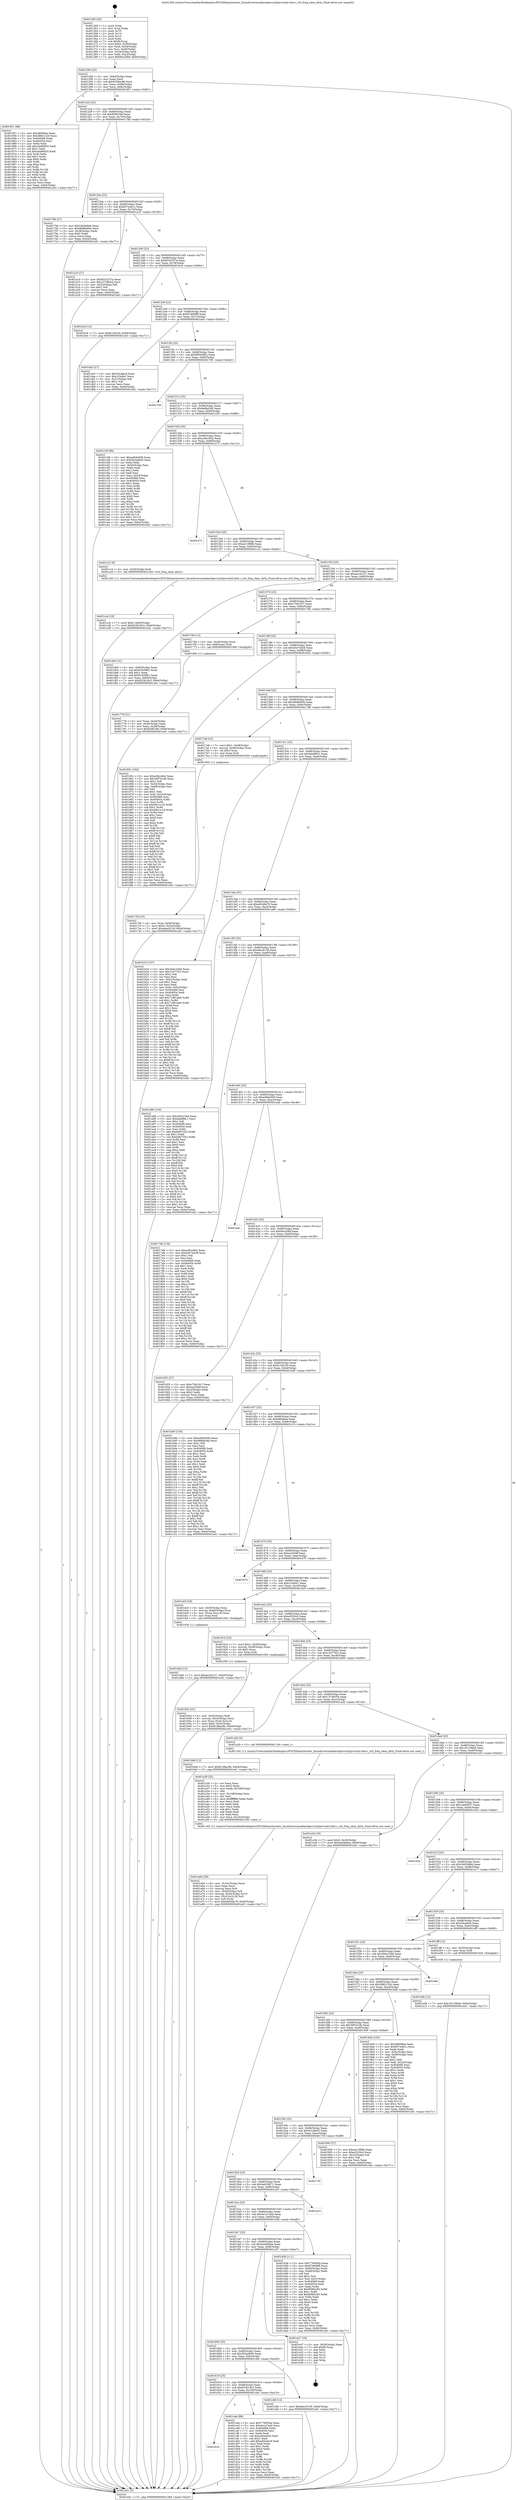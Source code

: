 digraph "0x401260" {
  label = "0x401260 (/mnt/c/Users/mathe/Desktop/tcc/POCII/binaries/extr_linuxdriversmediausbpvrusb2pvrusb2-hdw.c_ctrl_freq_clear_dirty_Final-ollvm.out::main(0))"
  labelloc = "t"
  node[shape=record]

  Entry [label="",width=0.3,height=0.3,shape=circle,fillcolor=black,style=filled]
  "0x40128d" [label="{
     0x40128d [23]\l
     | [instrs]\l
     &nbsp;&nbsp;0x40128d \<+3\>: mov -0x64(%rbp),%eax\l
     &nbsp;&nbsp;0x401290 \<+2\>: mov %eax,%ecx\l
     &nbsp;&nbsp;0x401292 \<+6\>: sub $0x8108ac9b,%ecx\l
     &nbsp;&nbsp;0x401298 \<+3\>: mov %eax,-0x68(%rbp)\l
     &nbsp;&nbsp;0x40129b \<+3\>: mov %ecx,-0x6c(%rbp)\l
     &nbsp;&nbsp;0x40129e \<+6\>: je 0000000000401951 \<main+0x6f1\>\l
  }"]
  "0x401951" [label="{
     0x401951 [88]\l
     | [instrs]\l
     &nbsp;&nbsp;0x401951 \<+5\>: mov $0x48948aa,%eax\l
     &nbsp;&nbsp;0x401956 \<+5\>: mov $0x388213c0,%ecx\l
     &nbsp;&nbsp;0x40195b \<+7\>: mov 0x404068,%edx\l
     &nbsp;&nbsp;0x401962 \<+7\>: mov 0x404054,%esi\l
     &nbsp;&nbsp;0x401969 \<+2\>: mov %edx,%edi\l
     &nbsp;&nbsp;0x40196b \<+6\>: add $0xcbe8b820,%edi\l
     &nbsp;&nbsp;0x401971 \<+3\>: sub $0x1,%edi\l
     &nbsp;&nbsp;0x401974 \<+6\>: sub $0xcbe8b820,%edi\l
     &nbsp;&nbsp;0x40197a \<+3\>: imul %edi,%edx\l
     &nbsp;&nbsp;0x40197d \<+3\>: and $0x1,%edx\l
     &nbsp;&nbsp;0x401980 \<+3\>: cmp $0x0,%edx\l
     &nbsp;&nbsp;0x401983 \<+4\>: sete %r8b\l
     &nbsp;&nbsp;0x401987 \<+3\>: cmp $0xa,%esi\l
     &nbsp;&nbsp;0x40198a \<+4\>: setl %r9b\l
     &nbsp;&nbsp;0x40198e \<+3\>: mov %r8b,%r10b\l
     &nbsp;&nbsp;0x401991 \<+3\>: and %r9b,%r10b\l
     &nbsp;&nbsp;0x401994 \<+3\>: xor %r9b,%r8b\l
     &nbsp;&nbsp;0x401997 \<+3\>: or %r8b,%r10b\l
     &nbsp;&nbsp;0x40199a \<+4\>: test $0x1,%r10b\l
     &nbsp;&nbsp;0x40199e \<+3\>: cmovne %ecx,%eax\l
     &nbsp;&nbsp;0x4019a1 \<+3\>: mov %eax,-0x64(%rbp)\l
     &nbsp;&nbsp;0x4019a4 \<+5\>: jmp 0000000000401ed1 \<main+0xc71\>\l
  }"]
  "0x4012a4" [label="{
     0x4012a4 [22]\l
     | [instrs]\l
     &nbsp;&nbsp;0x4012a4 \<+5\>: jmp 00000000004012a9 \<main+0x49\>\l
     &nbsp;&nbsp;0x4012a9 \<+3\>: mov -0x68(%rbp),%eax\l
     &nbsp;&nbsp;0x4012ac \<+5\>: sub $0x82f819ef,%eax\l
     &nbsp;&nbsp;0x4012b1 \<+3\>: mov %eax,-0x70(%rbp)\l
     &nbsp;&nbsp;0x4012b4 \<+6\>: je 000000000040178d \<main+0x52d\>\l
  }"]
  Exit [label="",width=0.3,height=0.3,shape=circle,fillcolor=black,style=filled,peripheries=2]
  "0x40178d" [label="{
     0x40178d [27]\l
     | [instrs]\l
     &nbsp;&nbsp;0x40178d \<+5\>: mov $0x2482b8eb,%eax\l
     &nbsp;&nbsp;0x401792 \<+5\>: mov $0xd9d8de0b,%ecx\l
     &nbsp;&nbsp;0x401797 \<+3\>: mov -0x28(%rbp),%edx\l
     &nbsp;&nbsp;0x40179a \<+3\>: cmp $0x0,%edx\l
     &nbsp;&nbsp;0x40179d \<+3\>: cmove %ecx,%eax\l
     &nbsp;&nbsp;0x4017a0 \<+3\>: mov %eax,-0x64(%rbp)\l
     &nbsp;&nbsp;0x4017a3 \<+5\>: jmp 0000000000401ed1 \<main+0xc71\>\l
  }"]
  "0x4012ba" [label="{
     0x4012ba [22]\l
     | [instrs]\l
     &nbsp;&nbsp;0x4012ba \<+5\>: jmp 00000000004012bf \<main+0x5f\>\l
     &nbsp;&nbsp;0x4012bf \<+3\>: mov -0x68(%rbp),%eax\l
     &nbsp;&nbsp;0x4012c2 \<+5\>: sub $0x837e4b1c,%eax\l
     &nbsp;&nbsp;0x4012c7 \<+3\>: mov %eax,-0x74(%rbp)\l
     &nbsp;&nbsp;0x4012ca \<+6\>: je 0000000000401a10 \<main+0x7b0\>\l
  }"]
  "0x401e0b" [label="{
     0x401e0b [12]\l
     | [instrs]\l
     &nbsp;&nbsp;0x401e0b \<+7\>: movl $0x181196a9,-0x64(%rbp)\l
     &nbsp;&nbsp;0x401e12 \<+5\>: jmp 0000000000401ed1 \<main+0xc71\>\l
  }"]
  "0x401a10" [label="{
     0x401a10 [27]\l
     | [instrs]\l
     &nbsp;&nbsp;0x401a10 \<+5\>: mov $0x8533237a,%eax\l
     &nbsp;&nbsp;0x401a15 \<+5\>: mov $0x13748c04,%ecx\l
     &nbsp;&nbsp;0x401a1a \<+3\>: mov -0x22(%rbp),%dl\l
     &nbsp;&nbsp;0x401a1d \<+3\>: test $0x1,%dl\l
     &nbsp;&nbsp;0x401a20 \<+3\>: cmovne %ecx,%eax\l
     &nbsp;&nbsp;0x401a23 \<+3\>: mov %eax,-0x64(%rbp)\l
     &nbsp;&nbsp;0x401a26 \<+5\>: jmp 0000000000401ed1 \<main+0xc71\>\l
  }"]
  "0x4012d0" [label="{
     0x4012d0 [22]\l
     | [instrs]\l
     &nbsp;&nbsp;0x4012d0 \<+5\>: jmp 00000000004012d5 \<main+0x75\>\l
     &nbsp;&nbsp;0x4012d5 \<+3\>: mov -0x68(%rbp),%eax\l
     &nbsp;&nbsp;0x4012d8 \<+5\>: sub $0x8533237a,%eax\l
     &nbsp;&nbsp;0x4012dd \<+3\>: mov %eax,-0x78(%rbp)\l
     &nbsp;&nbsp;0x4012e0 \<+6\>: je 0000000000401bc4 \<main+0x964\>\l
  }"]
  "0x401dd4" [label="{
     0x401dd4 [12]\l
     | [instrs]\l
     &nbsp;&nbsp;0x401dd4 \<+7\>: movl $0xaec3e127,-0x64(%rbp)\l
     &nbsp;&nbsp;0x401ddb \<+5\>: jmp 0000000000401ed1 \<main+0xc71\>\l
  }"]
  "0x401bc4" [label="{
     0x401bc4 [12]\l
     | [instrs]\l
     &nbsp;&nbsp;0x401bc4 \<+7\>: movl $0xfc1bf140,-0x64(%rbp)\l
     &nbsp;&nbsp;0x401bcb \<+5\>: jmp 0000000000401ed1 \<main+0xc71\>\l
  }"]
  "0x4012e6" [label="{
     0x4012e6 [22]\l
     | [instrs]\l
     &nbsp;&nbsp;0x4012e6 \<+5\>: jmp 00000000004012eb \<main+0x8b\>\l
     &nbsp;&nbsp;0x4012eb \<+3\>: mov -0x68(%rbp),%eax\l
     &nbsp;&nbsp;0x4012ee \<+5\>: sub $0x87df49f8,%eax\l
     &nbsp;&nbsp;0x4012f3 \<+3\>: mov %eax,-0x7c(%rbp)\l
     &nbsp;&nbsp;0x4012f6 \<+6\>: je 0000000000401da5 \<main+0xb45\>\l
  }"]
  "0x401632" [label="{
     0x401632\l
  }", style=dashed]
  "0x401da5" [label="{
     0x401da5 [27]\l
     | [instrs]\l
     &nbsp;&nbsp;0x401da5 \<+5\>: mov $0x29cafac8,%eax\l
     &nbsp;&nbsp;0x401daa \<+5\>: mov $0xc23a0e1,%ecx\l
     &nbsp;&nbsp;0x401daf \<+3\>: mov -0x21(%rbp),%dl\l
     &nbsp;&nbsp;0x401db2 \<+3\>: test $0x1,%dl\l
     &nbsp;&nbsp;0x401db5 \<+3\>: cmovne %ecx,%eax\l
     &nbsp;&nbsp;0x401db8 \<+3\>: mov %eax,-0x64(%rbp)\l
     &nbsp;&nbsp;0x401dbb \<+5\>: jmp 0000000000401ed1 \<main+0xc71\>\l
  }"]
  "0x4012fc" [label="{
     0x4012fc [22]\l
     | [instrs]\l
     &nbsp;&nbsp;0x4012fc \<+5\>: jmp 0000000000401301 \<main+0xa1\>\l
     &nbsp;&nbsp;0x401301 \<+3\>: mov -0x68(%rbp),%eax\l
     &nbsp;&nbsp;0x401304 \<+5\>: sub $0x9904585c,%eax\l
     &nbsp;&nbsp;0x401309 \<+3\>: mov %eax,-0x80(%rbp)\l
     &nbsp;&nbsp;0x40130c \<+6\>: je 0000000000401700 \<main+0x4a0\>\l
  }"]
  "0x401cde" [label="{
     0x401cde [88]\l
     | [instrs]\l
     &nbsp;&nbsp;0x401cde \<+5\>: mov $0x779095fa,%eax\l
     &nbsp;&nbsp;0x401ce3 \<+5\>: mov $0x4e1e74a4,%ecx\l
     &nbsp;&nbsp;0x401ce8 \<+7\>: mov 0x404068,%edx\l
     &nbsp;&nbsp;0x401cef \<+7\>: mov 0x404054,%esi\l
     &nbsp;&nbsp;0x401cf6 \<+2\>: mov %edx,%edi\l
     &nbsp;&nbsp;0x401cf8 \<+6\>: sub $0xa40a44c9,%edi\l
     &nbsp;&nbsp;0x401cfe \<+3\>: sub $0x1,%edi\l
     &nbsp;&nbsp;0x401d01 \<+6\>: add $0xa40a44c9,%edi\l
     &nbsp;&nbsp;0x401d07 \<+3\>: imul %edi,%edx\l
     &nbsp;&nbsp;0x401d0a \<+3\>: and $0x1,%edx\l
     &nbsp;&nbsp;0x401d0d \<+3\>: cmp $0x0,%edx\l
     &nbsp;&nbsp;0x401d10 \<+4\>: sete %r8b\l
     &nbsp;&nbsp;0x401d14 \<+3\>: cmp $0xa,%esi\l
     &nbsp;&nbsp;0x401d17 \<+4\>: setl %r9b\l
     &nbsp;&nbsp;0x401d1b \<+3\>: mov %r8b,%r10b\l
     &nbsp;&nbsp;0x401d1e \<+3\>: and %r9b,%r10b\l
     &nbsp;&nbsp;0x401d21 \<+3\>: xor %r9b,%r8b\l
     &nbsp;&nbsp;0x401d24 \<+3\>: or %r8b,%r10b\l
     &nbsp;&nbsp;0x401d27 \<+4\>: test $0x1,%r10b\l
     &nbsp;&nbsp;0x401d2b \<+3\>: cmovne %ecx,%eax\l
     &nbsp;&nbsp;0x401d2e \<+3\>: mov %eax,-0x64(%rbp)\l
     &nbsp;&nbsp;0x401d31 \<+5\>: jmp 0000000000401ed1 \<main+0xc71\>\l
  }"]
  "0x401700" [label="{
     0x401700\l
  }", style=dashed]
  "0x401312" [label="{
     0x401312 [25]\l
     | [instrs]\l
     &nbsp;&nbsp;0x401312 \<+5\>: jmp 0000000000401317 \<main+0xb7\>\l
     &nbsp;&nbsp;0x401317 \<+3\>: mov -0x68(%rbp),%eax\l
     &nbsp;&nbsp;0x40131a \<+5\>: sub $0x9efba54b,%eax\l
     &nbsp;&nbsp;0x40131f \<+6\>: mov %eax,-0x84(%rbp)\l
     &nbsp;&nbsp;0x401325 \<+6\>: je 0000000000401c56 \<main+0x9f6\>\l
  }"]
  "0x401ccb" [label="{
     0x401ccb [19]\l
     | [instrs]\l
     &nbsp;&nbsp;0x401ccb \<+7\>: movl $0x0,-0x60(%rbp)\l
     &nbsp;&nbsp;0x401cd2 \<+7\>: movl $0x623b18c3,-0x64(%rbp)\l
     &nbsp;&nbsp;0x401cd9 \<+5\>: jmp 0000000000401ed1 \<main+0xc71\>\l
  }"]
  "0x401c56" [label="{
     0x401c56 [96]\l
     | [instrs]\l
     &nbsp;&nbsp;0x401c56 \<+5\>: mov $0xedb9a506,%eax\l
     &nbsp;&nbsp;0x401c5b \<+5\>: mov $0x5b2adb00,%ecx\l
     &nbsp;&nbsp;0x401c60 \<+2\>: xor %edx,%edx\l
     &nbsp;&nbsp;0x401c62 \<+3\>: mov -0x54(%rbp),%esi\l
     &nbsp;&nbsp;0x401c65 \<+2\>: mov %edx,%edi\l
     &nbsp;&nbsp;0x401c67 \<+3\>: sub $0x1,%edi\l
     &nbsp;&nbsp;0x401c6a \<+2\>: sub %edi,%esi\l
     &nbsp;&nbsp;0x401c6c \<+3\>: mov %esi,-0x54(%rbp)\l
     &nbsp;&nbsp;0x401c6f \<+7\>: mov 0x404068,%esi\l
     &nbsp;&nbsp;0x401c76 \<+7\>: mov 0x404054,%edi\l
     &nbsp;&nbsp;0x401c7d \<+3\>: sub $0x1,%edx\l
     &nbsp;&nbsp;0x401c80 \<+3\>: mov %esi,%r8d\l
     &nbsp;&nbsp;0x401c83 \<+3\>: add %edx,%r8d\l
     &nbsp;&nbsp;0x401c86 \<+4\>: imul %r8d,%esi\l
     &nbsp;&nbsp;0x401c8a \<+3\>: and $0x1,%esi\l
     &nbsp;&nbsp;0x401c8d \<+3\>: cmp $0x0,%esi\l
     &nbsp;&nbsp;0x401c90 \<+4\>: sete %r9b\l
     &nbsp;&nbsp;0x401c94 \<+3\>: cmp $0xa,%edi\l
     &nbsp;&nbsp;0x401c97 \<+4\>: setl %r10b\l
     &nbsp;&nbsp;0x401c9b \<+3\>: mov %r9b,%r11b\l
     &nbsp;&nbsp;0x401c9e \<+3\>: and %r10b,%r11b\l
     &nbsp;&nbsp;0x401ca1 \<+3\>: xor %r10b,%r9b\l
     &nbsp;&nbsp;0x401ca4 \<+3\>: or %r9b,%r11b\l
     &nbsp;&nbsp;0x401ca7 \<+4\>: test $0x1,%r11b\l
     &nbsp;&nbsp;0x401cab \<+3\>: cmovne %ecx,%eax\l
     &nbsp;&nbsp;0x401cae \<+3\>: mov %eax,-0x64(%rbp)\l
     &nbsp;&nbsp;0x401cb1 \<+5\>: jmp 0000000000401ed1 \<main+0xc71\>\l
  }"]
  "0x40132b" [label="{
     0x40132b [25]\l
     | [instrs]\l
     &nbsp;&nbsp;0x40132b \<+5\>: jmp 0000000000401330 \<main+0xd0\>\l
     &nbsp;&nbsp;0x401330 \<+3\>: mov -0x68(%rbp),%eax\l
     &nbsp;&nbsp;0x401333 \<+5\>: sub $0xa38cc842,%eax\l
     &nbsp;&nbsp;0x401338 \<+6\>: mov %eax,-0x88(%rbp)\l
     &nbsp;&nbsp;0x40133e \<+6\>: je 0000000000401e72 \<main+0xc12\>\l
  }"]
  "0x401619" [label="{
     0x401619 [25]\l
     | [instrs]\l
     &nbsp;&nbsp;0x401619 \<+5\>: jmp 000000000040161e \<main+0x3be\>\l
     &nbsp;&nbsp;0x40161e \<+3\>: mov -0x68(%rbp),%eax\l
     &nbsp;&nbsp;0x401621 \<+5\>: sub $0x623b18c3,%eax\l
     &nbsp;&nbsp;0x401626 \<+6\>: mov %eax,-0x100(%rbp)\l
     &nbsp;&nbsp;0x40162c \<+6\>: je 0000000000401cde \<main+0xa7e\>\l
  }"]
  "0x401e72" [label="{
     0x401e72\l
  }", style=dashed]
  "0x401344" [label="{
     0x401344 [25]\l
     | [instrs]\l
     &nbsp;&nbsp;0x401344 \<+5\>: jmp 0000000000401349 \<main+0xe9\>\l
     &nbsp;&nbsp;0x401349 \<+3\>: mov -0x68(%rbp),%eax\l
     &nbsp;&nbsp;0x40134c \<+5\>: sub $0xae13f68b,%eax\l
     &nbsp;&nbsp;0x401351 \<+6\>: mov %eax,-0x8c(%rbp)\l
     &nbsp;&nbsp;0x401357 \<+6\>: je 0000000000401cc2 \<main+0xa62\>\l
  }"]
  "0x401cb6" [label="{
     0x401cb6 [12]\l
     | [instrs]\l
     &nbsp;&nbsp;0x401cb6 \<+7\>: movl $0xebec9139,-0x64(%rbp)\l
     &nbsp;&nbsp;0x401cbd \<+5\>: jmp 0000000000401ed1 \<main+0xc71\>\l
  }"]
  "0x401cc2" [label="{
     0x401cc2 [9]\l
     | [instrs]\l
     &nbsp;&nbsp;0x401cc2 \<+4\>: mov -0x50(%rbp),%rdi\l
     &nbsp;&nbsp;0x401cc6 \<+5\>: call 0000000000401240 \<ctrl_freq_clear_dirty\>\l
     | [calls]\l
     &nbsp;&nbsp;0x401240 \{1\} (/mnt/c/Users/mathe/Desktop/tcc/POCII/binaries/extr_linuxdriversmediausbpvrusb2pvrusb2-hdw.c_ctrl_freq_clear_dirty_Final-ollvm.out::ctrl_freq_clear_dirty)\l
  }"]
  "0x40135d" [label="{
     0x40135d [25]\l
     | [instrs]\l
     &nbsp;&nbsp;0x40135d \<+5\>: jmp 0000000000401362 \<main+0x102\>\l
     &nbsp;&nbsp;0x401362 \<+3\>: mov -0x68(%rbp),%eax\l
     &nbsp;&nbsp;0x401365 \<+5\>: sub $0xaec3e127,%eax\l
     &nbsp;&nbsp;0x40136a \<+6\>: mov %eax,-0x90(%rbp)\l
     &nbsp;&nbsp;0x401370 \<+6\>: je 0000000000401de0 \<main+0xb80\>\l
  }"]
  "0x401600" [label="{
     0x401600 [25]\l
     | [instrs]\l
     &nbsp;&nbsp;0x401600 \<+5\>: jmp 0000000000401605 \<main+0x3a5\>\l
     &nbsp;&nbsp;0x401605 \<+3\>: mov -0x68(%rbp),%eax\l
     &nbsp;&nbsp;0x401608 \<+5\>: sub $0x5b2adb00,%eax\l
     &nbsp;&nbsp;0x40160d \<+6\>: mov %eax,-0xfc(%rbp)\l
     &nbsp;&nbsp;0x401613 \<+6\>: je 0000000000401cb6 \<main+0xa56\>\l
  }"]
  "0x401de0" [label="{
     0x401de0 [31]\l
     | [instrs]\l
     &nbsp;&nbsp;0x401de0 \<+3\>: mov -0x60(%rbp),%eax\l
     &nbsp;&nbsp;0x401de3 \<+5\>: sub $0x819cfd61,%eax\l
     &nbsp;&nbsp;0x401de8 \<+3\>: add $0x1,%eax\l
     &nbsp;&nbsp;0x401deb \<+5\>: add $0x819cfd61,%eax\l
     &nbsp;&nbsp;0x401df0 \<+3\>: mov %eax,-0x60(%rbp)\l
     &nbsp;&nbsp;0x401df3 \<+7\>: movl $0x623b18c3,-0x64(%rbp)\l
     &nbsp;&nbsp;0x401dfa \<+5\>: jmp 0000000000401ed1 \<main+0xc71\>\l
  }"]
  "0x401376" [label="{
     0x401376 [25]\l
     | [instrs]\l
     &nbsp;&nbsp;0x401376 \<+5\>: jmp 000000000040137b \<main+0x11b\>\l
     &nbsp;&nbsp;0x40137b \<+3\>: mov -0x68(%rbp),%eax\l
     &nbsp;&nbsp;0x40137e \<+5\>: sub $0xc78410c7,%eax\l
     &nbsp;&nbsp;0x401383 \<+6\>: mov %eax,-0x94(%rbp)\l
     &nbsp;&nbsp;0x401389 \<+6\>: je 000000000040176b \<main+0x50b\>\l
  }"]
  "0x401e47" [label="{
     0x401e47 [19]\l
     | [instrs]\l
     &nbsp;&nbsp;0x401e47 \<+3\>: mov -0x30(%rbp),%eax\l
     &nbsp;&nbsp;0x401e4a \<+7\>: add $0xf0,%rsp\l
     &nbsp;&nbsp;0x401e51 \<+1\>: pop %rbx\l
     &nbsp;&nbsp;0x401e52 \<+2\>: pop %r12\l
     &nbsp;&nbsp;0x401e54 \<+2\>: pop %r14\l
     &nbsp;&nbsp;0x401e56 \<+2\>: pop %r15\l
     &nbsp;&nbsp;0x401e58 \<+1\>: pop %rbp\l
     &nbsp;&nbsp;0x401e59 \<+1\>: ret\l
  }"]
  "0x40176b" [label="{
     0x40176b [13]\l
     | [instrs]\l
     &nbsp;&nbsp;0x40176b \<+4\>: mov -0x40(%rbp),%rax\l
     &nbsp;&nbsp;0x40176f \<+4\>: mov 0x8(%rax),%rdi\l
     &nbsp;&nbsp;0x401773 \<+5\>: call 0000000000401060 \<atoi@plt\>\l
     | [calls]\l
     &nbsp;&nbsp;0x401060 \{1\} (unknown)\l
  }"]
  "0x40138f" [label="{
     0x40138f [25]\l
     | [instrs]\l
     &nbsp;&nbsp;0x40138f \<+5\>: jmp 0000000000401394 \<main+0x134\>\l
     &nbsp;&nbsp;0x401394 \<+3\>: mov -0x68(%rbp),%eax\l
     &nbsp;&nbsp;0x401397 \<+5\>: sub $0xd3e74428,%eax\l
     &nbsp;&nbsp;0x40139c \<+6\>: mov %eax,-0x98(%rbp)\l
     &nbsp;&nbsp;0x4013a2 \<+6\>: je 000000000040185c \<main+0x5fc\>\l
  }"]
  "0x4015e7" [label="{
     0x4015e7 [25]\l
     | [instrs]\l
     &nbsp;&nbsp;0x4015e7 \<+5\>: jmp 00000000004015ec \<main+0x38c\>\l
     &nbsp;&nbsp;0x4015ec \<+3\>: mov -0x68(%rbp),%eax\l
     &nbsp;&nbsp;0x4015ef \<+5\>: sub $0x4ed406ea,%eax\l
     &nbsp;&nbsp;0x4015f4 \<+6\>: mov %eax,-0xf8(%rbp)\l
     &nbsp;&nbsp;0x4015fa \<+6\>: je 0000000000401e47 \<main+0xbe7\>\l
  }"]
  "0x40185c" [label="{
     0x40185c [164]\l
     | [instrs]\l
     &nbsp;&nbsp;0x40185c \<+5\>: mov $0xa38cc842,%eax\l
     &nbsp;&nbsp;0x401861 \<+5\>: mov $0x39f7d1db,%ecx\l
     &nbsp;&nbsp;0x401866 \<+2\>: mov $0x1,%dl\l
     &nbsp;&nbsp;0x401868 \<+3\>: mov -0x54(%rbp),%esi\l
     &nbsp;&nbsp;0x40186b \<+3\>: cmp -0x48(%rbp),%esi\l
     &nbsp;&nbsp;0x40186e \<+4\>: setl %dil\l
     &nbsp;&nbsp;0x401872 \<+4\>: and $0x1,%dil\l
     &nbsp;&nbsp;0x401876 \<+4\>: mov %dil,-0x23(%rbp)\l
     &nbsp;&nbsp;0x40187a \<+7\>: mov 0x404068,%esi\l
     &nbsp;&nbsp;0x401881 \<+8\>: mov 0x404054,%r8d\l
     &nbsp;&nbsp;0x401889 \<+3\>: mov %esi,%r9d\l
     &nbsp;&nbsp;0x40188c \<+7\>: sub $0xbf41cc18,%r9d\l
     &nbsp;&nbsp;0x401893 \<+4\>: sub $0x1,%r9d\l
     &nbsp;&nbsp;0x401897 \<+7\>: add $0xbf41cc18,%r9d\l
     &nbsp;&nbsp;0x40189e \<+4\>: imul %r9d,%esi\l
     &nbsp;&nbsp;0x4018a2 \<+3\>: and $0x1,%esi\l
     &nbsp;&nbsp;0x4018a5 \<+3\>: cmp $0x0,%esi\l
     &nbsp;&nbsp;0x4018a8 \<+4\>: sete %dil\l
     &nbsp;&nbsp;0x4018ac \<+4\>: cmp $0xa,%r8d\l
     &nbsp;&nbsp;0x4018b0 \<+4\>: setl %r10b\l
     &nbsp;&nbsp;0x4018b4 \<+3\>: mov %dil,%r11b\l
     &nbsp;&nbsp;0x4018b7 \<+4\>: xor $0xff,%r11b\l
     &nbsp;&nbsp;0x4018bb \<+3\>: mov %r10b,%bl\l
     &nbsp;&nbsp;0x4018be \<+3\>: xor $0xff,%bl\l
     &nbsp;&nbsp;0x4018c1 \<+3\>: xor $0x1,%dl\l
     &nbsp;&nbsp;0x4018c4 \<+3\>: mov %r11b,%r14b\l
     &nbsp;&nbsp;0x4018c7 \<+4\>: and $0xff,%r14b\l
     &nbsp;&nbsp;0x4018cb \<+3\>: and %dl,%dil\l
     &nbsp;&nbsp;0x4018ce \<+3\>: mov %bl,%r15b\l
     &nbsp;&nbsp;0x4018d1 \<+4\>: and $0xff,%r15b\l
     &nbsp;&nbsp;0x4018d5 \<+3\>: and %dl,%r10b\l
     &nbsp;&nbsp;0x4018d8 \<+3\>: or %dil,%r14b\l
     &nbsp;&nbsp;0x4018db \<+3\>: or %r10b,%r15b\l
     &nbsp;&nbsp;0x4018de \<+3\>: xor %r15b,%r14b\l
     &nbsp;&nbsp;0x4018e1 \<+3\>: or %bl,%r11b\l
     &nbsp;&nbsp;0x4018e4 \<+4\>: xor $0xff,%r11b\l
     &nbsp;&nbsp;0x4018e8 \<+3\>: or $0x1,%dl\l
     &nbsp;&nbsp;0x4018eb \<+3\>: and %dl,%r11b\l
     &nbsp;&nbsp;0x4018ee \<+3\>: or %r11b,%r14b\l
     &nbsp;&nbsp;0x4018f1 \<+4\>: test $0x1,%r14b\l
     &nbsp;&nbsp;0x4018f5 \<+3\>: cmovne %ecx,%eax\l
     &nbsp;&nbsp;0x4018f8 \<+3\>: mov %eax,-0x64(%rbp)\l
     &nbsp;&nbsp;0x4018fb \<+5\>: jmp 0000000000401ed1 \<main+0xc71\>\l
  }"]
  "0x4013a8" [label="{
     0x4013a8 [25]\l
     | [instrs]\l
     &nbsp;&nbsp;0x4013a8 \<+5\>: jmp 00000000004013ad \<main+0x14d\>\l
     &nbsp;&nbsp;0x4013ad \<+3\>: mov -0x68(%rbp),%eax\l
     &nbsp;&nbsp;0x4013b0 \<+5\>: sub $0xd9d8de0b,%eax\l
     &nbsp;&nbsp;0x4013b5 \<+6\>: mov %eax,-0x9c(%rbp)\l
     &nbsp;&nbsp;0x4013bb \<+6\>: je 00000000004017a8 \<main+0x548\>\l
  }"]
  "0x401d36" [label="{
     0x401d36 [111]\l
     | [instrs]\l
     &nbsp;&nbsp;0x401d36 \<+5\>: mov $0x779095fa,%eax\l
     &nbsp;&nbsp;0x401d3b \<+5\>: mov $0x87df49f8,%ecx\l
     &nbsp;&nbsp;0x401d40 \<+3\>: mov -0x60(%rbp),%edx\l
     &nbsp;&nbsp;0x401d43 \<+3\>: cmp -0x48(%rbp),%edx\l
     &nbsp;&nbsp;0x401d46 \<+4\>: setl %sil\l
     &nbsp;&nbsp;0x401d4a \<+4\>: and $0x1,%sil\l
     &nbsp;&nbsp;0x401d4e \<+4\>: mov %sil,-0x21(%rbp)\l
     &nbsp;&nbsp;0x401d52 \<+7\>: mov 0x404068,%edx\l
     &nbsp;&nbsp;0x401d59 \<+7\>: mov 0x404054,%edi\l
     &nbsp;&nbsp;0x401d60 \<+3\>: mov %edx,%r8d\l
     &nbsp;&nbsp;0x401d63 \<+7\>: sub $0x808f2c85,%r8d\l
     &nbsp;&nbsp;0x401d6a \<+4\>: sub $0x1,%r8d\l
     &nbsp;&nbsp;0x401d6e \<+7\>: add $0x808f2c85,%r8d\l
     &nbsp;&nbsp;0x401d75 \<+4\>: imul %r8d,%edx\l
     &nbsp;&nbsp;0x401d79 \<+3\>: and $0x1,%edx\l
     &nbsp;&nbsp;0x401d7c \<+3\>: cmp $0x0,%edx\l
     &nbsp;&nbsp;0x401d7f \<+4\>: sete %sil\l
     &nbsp;&nbsp;0x401d83 \<+3\>: cmp $0xa,%edi\l
     &nbsp;&nbsp;0x401d86 \<+4\>: setl %r9b\l
     &nbsp;&nbsp;0x401d8a \<+3\>: mov %sil,%r10b\l
     &nbsp;&nbsp;0x401d8d \<+3\>: and %r9b,%r10b\l
     &nbsp;&nbsp;0x401d90 \<+3\>: xor %r9b,%sil\l
     &nbsp;&nbsp;0x401d93 \<+3\>: or %sil,%r10b\l
     &nbsp;&nbsp;0x401d96 \<+4\>: test $0x1,%r10b\l
     &nbsp;&nbsp;0x401d9a \<+3\>: cmovne %ecx,%eax\l
     &nbsp;&nbsp;0x401d9d \<+3\>: mov %eax,-0x64(%rbp)\l
     &nbsp;&nbsp;0x401da0 \<+5\>: jmp 0000000000401ed1 \<main+0xc71\>\l
  }"]
  "0x4017a8" [label="{
     0x4017a8 [23]\l
     | [instrs]\l
     &nbsp;&nbsp;0x4017a8 \<+7\>: movl $0x1,-0x48(%rbp)\l
     &nbsp;&nbsp;0x4017af \<+4\>: movslq -0x48(%rbp),%rax\l
     &nbsp;&nbsp;0x4017b3 \<+4\>: shl $0x3,%rax\l
     &nbsp;&nbsp;0x4017b7 \<+3\>: mov %rax,%rdi\l
     &nbsp;&nbsp;0x4017ba \<+5\>: call 0000000000401050 \<malloc@plt\>\l
     | [calls]\l
     &nbsp;&nbsp;0x401050 \{1\} (unknown)\l
  }"]
  "0x4013c1" [label="{
     0x4013c1 [25]\l
     | [instrs]\l
     &nbsp;&nbsp;0x4013c1 \<+5\>: jmp 00000000004013c6 \<main+0x166\>\l
     &nbsp;&nbsp;0x4013c6 \<+3\>: mov -0x68(%rbp),%eax\l
     &nbsp;&nbsp;0x4013c9 \<+5\>: sub $0xddef88c1,%eax\l
     &nbsp;&nbsp;0x4013ce \<+6\>: mov %eax,-0xa0(%rbp)\l
     &nbsp;&nbsp;0x4013d4 \<+6\>: je 0000000000401b1b \<main+0x8bb\>\l
  }"]
  "0x4015ce" [label="{
     0x4015ce [25]\l
     | [instrs]\l
     &nbsp;&nbsp;0x4015ce \<+5\>: jmp 00000000004015d3 \<main+0x373\>\l
     &nbsp;&nbsp;0x4015d3 \<+3\>: mov -0x68(%rbp),%eax\l
     &nbsp;&nbsp;0x4015d6 \<+5\>: sub $0x4e1e74a4,%eax\l
     &nbsp;&nbsp;0x4015db \<+6\>: mov %eax,-0xf4(%rbp)\l
     &nbsp;&nbsp;0x4015e1 \<+6\>: je 0000000000401d36 \<main+0xad6\>\l
  }"]
  "0x401b1b" [label="{
     0x401b1b [157]\l
     | [instrs]\l
     &nbsp;&nbsp;0x401b1b \<+5\>: mov $0x2b0c23dd,%eax\l
     &nbsp;&nbsp;0x401b20 \<+5\>: mov $0x12077fc2,%ecx\l
     &nbsp;&nbsp;0x401b25 \<+2\>: mov $0x1,%dl\l
     &nbsp;&nbsp;0x401b27 \<+2\>: xor %esi,%esi\l
     &nbsp;&nbsp;0x401b29 \<+3\>: mov -0x5c(%rbp),%edi\l
     &nbsp;&nbsp;0x401b2c \<+3\>: sub $0x1,%esi\l
     &nbsp;&nbsp;0x401b2f \<+2\>: sub %esi,%edi\l
     &nbsp;&nbsp;0x401b31 \<+3\>: mov %edi,-0x5c(%rbp)\l
     &nbsp;&nbsp;0x401b34 \<+7\>: mov 0x404068,%esi\l
     &nbsp;&nbsp;0x401b3b \<+7\>: mov 0x404054,%edi\l
     &nbsp;&nbsp;0x401b42 \<+3\>: mov %esi,%r8d\l
     &nbsp;&nbsp;0x401b45 \<+7\>: add $0x71981ab9,%r8d\l
     &nbsp;&nbsp;0x401b4c \<+4\>: sub $0x1,%r8d\l
     &nbsp;&nbsp;0x401b50 \<+7\>: sub $0x71981ab9,%r8d\l
     &nbsp;&nbsp;0x401b57 \<+4\>: imul %r8d,%esi\l
     &nbsp;&nbsp;0x401b5b \<+3\>: and $0x1,%esi\l
     &nbsp;&nbsp;0x401b5e \<+3\>: cmp $0x0,%esi\l
     &nbsp;&nbsp;0x401b61 \<+4\>: sete %r9b\l
     &nbsp;&nbsp;0x401b65 \<+3\>: cmp $0xa,%edi\l
     &nbsp;&nbsp;0x401b68 \<+4\>: setl %r10b\l
     &nbsp;&nbsp;0x401b6c \<+3\>: mov %r9b,%r11b\l
     &nbsp;&nbsp;0x401b6f \<+4\>: xor $0xff,%r11b\l
     &nbsp;&nbsp;0x401b73 \<+3\>: mov %r10b,%bl\l
     &nbsp;&nbsp;0x401b76 \<+3\>: xor $0xff,%bl\l
     &nbsp;&nbsp;0x401b79 \<+3\>: xor $0x1,%dl\l
     &nbsp;&nbsp;0x401b7c \<+3\>: mov %r11b,%r14b\l
     &nbsp;&nbsp;0x401b7f \<+4\>: and $0xff,%r14b\l
     &nbsp;&nbsp;0x401b83 \<+3\>: and %dl,%r9b\l
     &nbsp;&nbsp;0x401b86 \<+3\>: mov %bl,%r15b\l
     &nbsp;&nbsp;0x401b89 \<+4\>: and $0xff,%r15b\l
     &nbsp;&nbsp;0x401b8d \<+3\>: and %dl,%r10b\l
     &nbsp;&nbsp;0x401b90 \<+3\>: or %r9b,%r14b\l
     &nbsp;&nbsp;0x401b93 \<+3\>: or %r10b,%r15b\l
     &nbsp;&nbsp;0x401b96 \<+3\>: xor %r15b,%r14b\l
     &nbsp;&nbsp;0x401b99 \<+3\>: or %bl,%r11b\l
     &nbsp;&nbsp;0x401b9c \<+4\>: xor $0xff,%r11b\l
     &nbsp;&nbsp;0x401ba0 \<+3\>: or $0x1,%dl\l
     &nbsp;&nbsp;0x401ba3 \<+3\>: and %dl,%r11b\l
     &nbsp;&nbsp;0x401ba6 \<+3\>: or %r11b,%r14b\l
     &nbsp;&nbsp;0x401ba9 \<+4\>: test $0x1,%r14b\l
     &nbsp;&nbsp;0x401bad \<+3\>: cmovne %ecx,%eax\l
     &nbsp;&nbsp;0x401bb0 \<+3\>: mov %eax,-0x64(%rbp)\l
     &nbsp;&nbsp;0x401bb3 \<+5\>: jmp 0000000000401ed1 \<main+0xc71\>\l
  }"]
  "0x4013da" [label="{
     0x4013da [25]\l
     | [instrs]\l
     &nbsp;&nbsp;0x4013da \<+5\>: jmp 00000000004013df \<main+0x17f\>\l
     &nbsp;&nbsp;0x4013df \<+3\>: mov -0x68(%rbp),%eax\l
     &nbsp;&nbsp;0x4013e2 \<+5\>: sub $0xe9548a76,%eax\l
     &nbsp;&nbsp;0x4013e7 \<+6\>: mov %eax,-0xa4(%rbp)\l
     &nbsp;&nbsp;0x4013ed \<+6\>: je 0000000000401a8b \<main+0x82b\>\l
  }"]
  "0x401e23" [label="{
     0x401e23\l
  }", style=dashed]
  "0x401a8b" [label="{
     0x401a8b [144]\l
     | [instrs]\l
     &nbsp;&nbsp;0x401a8b \<+5\>: mov $0x2b0c23dd,%eax\l
     &nbsp;&nbsp;0x401a90 \<+5\>: mov $0xddef88c1,%ecx\l
     &nbsp;&nbsp;0x401a95 \<+2\>: mov $0x1,%dl\l
     &nbsp;&nbsp;0x401a97 \<+7\>: mov 0x404068,%esi\l
     &nbsp;&nbsp;0x401a9e \<+7\>: mov 0x404054,%edi\l
     &nbsp;&nbsp;0x401aa5 \<+3\>: mov %esi,%r8d\l
     &nbsp;&nbsp;0x401aa8 \<+7\>: add $0xfa857452,%r8d\l
     &nbsp;&nbsp;0x401aaf \<+4\>: sub $0x1,%r8d\l
     &nbsp;&nbsp;0x401ab3 \<+7\>: sub $0xfa857452,%r8d\l
     &nbsp;&nbsp;0x401aba \<+4\>: imul %r8d,%esi\l
     &nbsp;&nbsp;0x401abe \<+3\>: and $0x1,%esi\l
     &nbsp;&nbsp;0x401ac1 \<+3\>: cmp $0x0,%esi\l
     &nbsp;&nbsp;0x401ac4 \<+4\>: sete %r9b\l
     &nbsp;&nbsp;0x401ac8 \<+3\>: cmp $0xa,%edi\l
     &nbsp;&nbsp;0x401acb \<+4\>: setl %r10b\l
     &nbsp;&nbsp;0x401acf \<+3\>: mov %r9b,%r11b\l
     &nbsp;&nbsp;0x401ad2 \<+4\>: xor $0xff,%r11b\l
     &nbsp;&nbsp;0x401ad6 \<+3\>: mov %r10b,%bl\l
     &nbsp;&nbsp;0x401ad9 \<+3\>: xor $0xff,%bl\l
     &nbsp;&nbsp;0x401adc \<+3\>: xor $0x0,%dl\l
     &nbsp;&nbsp;0x401adf \<+3\>: mov %r11b,%r14b\l
     &nbsp;&nbsp;0x401ae2 \<+4\>: and $0x0,%r14b\l
     &nbsp;&nbsp;0x401ae6 \<+3\>: and %dl,%r9b\l
     &nbsp;&nbsp;0x401ae9 \<+3\>: mov %bl,%r15b\l
     &nbsp;&nbsp;0x401aec \<+4\>: and $0x0,%r15b\l
     &nbsp;&nbsp;0x401af0 \<+3\>: and %dl,%r10b\l
     &nbsp;&nbsp;0x401af3 \<+3\>: or %r9b,%r14b\l
     &nbsp;&nbsp;0x401af6 \<+3\>: or %r10b,%r15b\l
     &nbsp;&nbsp;0x401af9 \<+3\>: xor %r15b,%r14b\l
     &nbsp;&nbsp;0x401afc \<+3\>: or %bl,%r11b\l
     &nbsp;&nbsp;0x401aff \<+4\>: xor $0xff,%r11b\l
     &nbsp;&nbsp;0x401b03 \<+3\>: or $0x0,%dl\l
     &nbsp;&nbsp;0x401b06 \<+3\>: and %dl,%r11b\l
     &nbsp;&nbsp;0x401b09 \<+3\>: or %r11b,%r14b\l
     &nbsp;&nbsp;0x401b0c \<+4\>: test $0x1,%r14b\l
     &nbsp;&nbsp;0x401b10 \<+3\>: cmovne %ecx,%eax\l
     &nbsp;&nbsp;0x401b13 \<+3\>: mov %eax,-0x64(%rbp)\l
     &nbsp;&nbsp;0x401b16 \<+5\>: jmp 0000000000401ed1 \<main+0xc71\>\l
  }"]
  "0x4013f3" [label="{
     0x4013f3 [25]\l
     | [instrs]\l
     &nbsp;&nbsp;0x4013f3 \<+5\>: jmp 00000000004013f8 \<main+0x198\>\l
     &nbsp;&nbsp;0x4013f8 \<+3\>: mov -0x68(%rbp),%eax\l
     &nbsp;&nbsp;0x4013fb \<+5\>: sub $0xebec9139,%eax\l
     &nbsp;&nbsp;0x401400 \<+6\>: mov %eax,-0xa8(%rbp)\l
     &nbsp;&nbsp;0x401406 \<+6\>: je 00000000004017d6 \<main+0x576\>\l
  }"]
  "0x4015b5" [label="{
     0x4015b5 [25]\l
     | [instrs]\l
     &nbsp;&nbsp;0x4015b5 \<+5\>: jmp 00000000004015ba \<main+0x35a\>\l
     &nbsp;&nbsp;0x4015ba \<+3\>: mov -0x68(%rbp),%eax\l
     &nbsp;&nbsp;0x4015bd \<+5\>: sub $0x4a039b71,%eax\l
     &nbsp;&nbsp;0x4015c2 \<+6\>: mov %eax,-0xf0(%rbp)\l
     &nbsp;&nbsp;0x4015c8 \<+6\>: je 0000000000401e23 \<main+0xbc3\>\l
  }"]
  "0x4017d6" [label="{
     0x4017d6 [134]\l
     | [instrs]\l
     &nbsp;&nbsp;0x4017d6 \<+5\>: mov $0xa38cc842,%eax\l
     &nbsp;&nbsp;0x4017db \<+5\>: mov $0xd3e74428,%ecx\l
     &nbsp;&nbsp;0x4017e0 \<+2\>: mov $0x1,%dl\l
     &nbsp;&nbsp;0x4017e2 \<+2\>: xor %esi,%esi\l
     &nbsp;&nbsp;0x4017e4 \<+7\>: mov 0x404068,%edi\l
     &nbsp;&nbsp;0x4017eb \<+8\>: mov 0x404054,%r8d\l
     &nbsp;&nbsp;0x4017f3 \<+3\>: sub $0x1,%esi\l
     &nbsp;&nbsp;0x4017f6 \<+3\>: mov %edi,%r9d\l
     &nbsp;&nbsp;0x4017f9 \<+3\>: add %esi,%r9d\l
     &nbsp;&nbsp;0x4017fc \<+4\>: imul %r9d,%edi\l
     &nbsp;&nbsp;0x401800 \<+3\>: and $0x1,%edi\l
     &nbsp;&nbsp;0x401803 \<+3\>: cmp $0x0,%edi\l
     &nbsp;&nbsp;0x401806 \<+4\>: sete %r10b\l
     &nbsp;&nbsp;0x40180a \<+4\>: cmp $0xa,%r8d\l
     &nbsp;&nbsp;0x40180e \<+4\>: setl %r11b\l
     &nbsp;&nbsp;0x401812 \<+3\>: mov %r10b,%bl\l
     &nbsp;&nbsp;0x401815 \<+3\>: xor $0xff,%bl\l
     &nbsp;&nbsp;0x401818 \<+3\>: mov %r11b,%r14b\l
     &nbsp;&nbsp;0x40181b \<+4\>: xor $0xff,%r14b\l
     &nbsp;&nbsp;0x40181f \<+3\>: xor $0x0,%dl\l
     &nbsp;&nbsp;0x401822 \<+3\>: mov %bl,%r15b\l
     &nbsp;&nbsp;0x401825 \<+4\>: and $0x0,%r15b\l
     &nbsp;&nbsp;0x401829 \<+3\>: and %dl,%r10b\l
     &nbsp;&nbsp;0x40182c \<+3\>: mov %r14b,%r12b\l
     &nbsp;&nbsp;0x40182f \<+4\>: and $0x0,%r12b\l
     &nbsp;&nbsp;0x401833 \<+3\>: and %dl,%r11b\l
     &nbsp;&nbsp;0x401836 \<+3\>: or %r10b,%r15b\l
     &nbsp;&nbsp;0x401839 \<+3\>: or %r11b,%r12b\l
     &nbsp;&nbsp;0x40183c \<+3\>: xor %r12b,%r15b\l
     &nbsp;&nbsp;0x40183f \<+3\>: or %r14b,%bl\l
     &nbsp;&nbsp;0x401842 \<+3\>: xor $0xff,%bl\l
     &nbsp;&nbsp;0x401845 \<+3\>: or $0x0,%dl\l
     &nbsp;&nbsp;0x401848 \<+2\>: and %dl,%bl\l
     &nbsp;&nbsp;0x40184a \<+3\>: or %bl,%r15b\l
     &nbsp;&nbsp;0x40184d \<+4\>: test $0x1,%r15b\l
     &nbsp;&nbsp;0x401851 \<+3\>: cmovne %ecx,%eax\l
     &nbsp;&nbsp;0x401854 \<+3\>: mov %eax,-0x64(%rbp)\l
     &nbsp;&nbsp;0x401857 \<+5\>: jmp 0000000000401ed1 \<main+0xc71\>\l
  }"]
  "0x40140c" [label="{
     0x40140c [25]\l
     | [instrs]\l
     &nbsp;&nbsp;0x40140c \<+5\>: jmp 0000000000401411 \<main+0x1b1\>\l
     &nbsp;&nbsp;0x401411 \<+3\>: mov -0x68(%rbp),%eax\l
     &nbsp;&nbsp;0x401414 \<+5\>: sub $0xedb9a506,%eax\l
     &nbsp;&nbsp;0x401419 \<+6\>: mov %eax,-0xac(%rbp)\l
     &nbsp;&nbsp;0x40141f \<+6\>: je 0000000000401eab \<main+0xc4b\>\l
  }"]
  "0x40175f" [label="{
     0x40175f\l
  }", style=dashed]
  "0x401eab" [label="{
     0x401eab\l
  }", style=dashed]
  "0x401425" [label="{
     0x401425 [25]\l
     | [instrs]\l
     &nbsp;&nbsp;0x401425 \<+5\>: jmp 000000000040142a \<main+0x1ca\>\l
     &nbsp;&nbsp;0x40142a \<+3\>: mov -0x68(%rbp),%eax\l
     &nbsp;&nbsp;0x40142d \<+5\>: sub $0xf4ce29bf,%eax\l
     &nbsp;&nbsp;0x401432 \<+6\>: mov %eax,-0xb0(%rbp)\l
     &nbsp;&nbsp;0x401438 \<+6\>: je 0000000000401655 \<main+0x3f5\>\l
  }"]
  "0x401a64" [label="{
     0x401a64 [39]\l
     | [instrs]\l
     &nbsp;&nbsp;0x401a64 \<+6\>: mov -0x10c(%rbp),%ecx\l
     &nbsp;&nbsp;0x401a6a \<+3\>: imul %eax,%ecx\l
     &nbsp;&nbsp;0x401a6d \<+3\>: movslq %ecx,%r8\l
     &nbsp;&nbsp;0x401a70 \<+4\>: mov -0x50(%rbp),%r9\l
     &nbsp;&nbsp;0x401a74 \<+4\>: movslq -0x54(%rbp),%r10\l
     &nbsp;&nbsp;0x401a78 \<+4\>: mov (%r9,%r10,8),%r9\l
     &nbsp;&nbsp;0x401a7c \<+3\>: mov %r8,(%r9)\l
     &nbsp;&nbsp;0x401a7f \<+7\>: movl $0xe9548a76,-0x64(%rbp)\l
     &nbsp;&nbsp;0x401a86 \<+5\>: jmp 0000000000401ed1 \<main+0xc71\>\l
  }"]
  "0x401655" [label="{
     0x401655 [27]\l
     | [instrs]\l
     &nbsp;&nbsp;0x401655 \<+5\>: mov $0xc78410c7,%eax\l
     &nbsp;&nbsp;0x40165a \<+5\>: mov $0xaa250df,%ecx\l
     &nbsp;&nbsp;0x40165f \<+3\>: mov -0x2c(%rbp),%edx\l
     &nbsp;&nbsp;0x401662 \<+3\>: cmp $0x2,%edx\l
     &nbsp;&nbsp;0x401665 \<+3\>: cmovne %ecx,%eax\l
     &nbsp;&nbsp;0x401668 \<+3\>: mov %eax,-0x64(%rbp)\l
     &nbsp;&nbsp;0x40166b \<+5\>: jmp 0000000000401ed1 \<main+0xc71\>\l
  }"]
  "0x40143e" [label="{
     0x40143e [25]\l
     | [instrs]\l
     &nbsp;&nbsp;0x40143e \<+5\>: jmp 0000000000401443 \<main+0x1e3\>\l
     &nbsp;&nbsp;0x401443 \<+3\>: mov -0x68(%rbp),%eax\l
     &nbsp;&nbsp;0x401446 \<+5\>: sub $0xfc1bf140,%eax\l
     &nbsp;&nbsp;0x40144b \<+6\>: mov %eax,-0xb4(%rbp)\l
     &nbsp;&nbsp;0x401451 \<+6\>: je 0000000000401bd0 \<main+0x970\>\l
  }"]
  "0x401ed1" [label="{
     0x401ed1 [5]\l
     | [instrs]\l
     &nbsp;&nbsp;0x401ed1 \<+5\>: jmp 000000000040128d \<main+0x2d\>\l
  }"]
  "0x401260" [label="{
     0x401260 [45]\l
     | [instrs]\l
     &nbsp;&nbsp;0x401260 \<+1\>: push %rbp\l
     &nbsp;&nbsp;0x401261 \<+3\>: mov %rsp,%rbp\l
     &nbsp;&nbsp;0x401264 \<+2\>: push %r15\l
     &nbsp;&nbsp;0x401266 \<+2\>: push %r14\l
     &nbsp;&nbsp;0x401268 \<+2\>: push %r12\l
     &nbsp;&nbsp;0x40126a \<+1\>: push %rbx\l
     &nbsp;&nbsp;0x40126b \<+7\>: sub $0xf0,%rsp\l
     &nbsp;&nbsp;0x401272 \<+7\>: movl $0x0,-0x30(%rbp)\l
     &nbsp;&nbsp;0x401279 \<+3\>: mov %edi,-0x34(%rbp)\l
     &nbsp;&nbsp;0x40127c \<+4\>: mov %rsi,-0x40(%rbp)\l
     &nbsp;&nbsp;0x401280 \<+3\>: mov -0x34(%rbp),%edi\l
     &nbsp;&nbsp;0x401283 \<+3\>: mov %edi,-0x2c(%rbp)\l
     &nbsp;&nbsp;0x401286 \<+7\>: movl $0xf4ce29bf,-0x64(%rbp)\l
  }"]
  "0x401778" [label="{
     0x401778 [21]\l
     | [instrs]\l
     &nbsp;&nbsp;0x401778 \<+3\>: mov %eax,-0x44(%rbp)\l
     &nbsp;&nbsp;0x40177b \<+3\>: mov -0x44(%rbp),%eax\l
     &nbsp;&nbsp;0x40177e \<+3\>: mov %eax,-0x28(%rbp)\l
     &nbsp;&nbsp;0x401781 \<+7\>: movl $0x82f819ef,-0x64(%rbp)\l
     &nbsp;&nbsp;0x401788 \<+5\>: jmp 0000000000401ed1 \<main+0xc71\>\l
  }"]
  "0x4017bf" [label="{
     0x4017bf [23]\l
     | [instrs]\l
     &nbsp;&nbsp;0x4017bf \<+4\>: mov %rax,-0x50(%rbp)\l
     &nbsp;&nbsp;0x4017c3 \<+7\>: movl $0x0,-0x54(%rbp)\l
     &nbsp;&nbsp;0x4017ca \<+7\>: movl $0xebec9139,-0x64(%rbp)\l
     &nbsp;&nbsp;0x4017d1 \<+5\>: jmp 0000000000401ed1 \<main+0xc71\>\l
  }"]
  "0x401a30" [label="{
     0x401a30 [52]\l
     | [instrs]\l
     &nbsp;&nbsp;0x401a30 \<+2\>: xor %ecx,%ecx\l
     &nbsp;&nbsp;0x401a32 \<+5\>: mov $0x2,%edx\l
     &nbsp;&nbsp;0x401a37 \<+6\>: mov %edx,-0x108(%rbp)\l
     &nbsp;&nbsp;0x401a3d \<+1\>: cltd\l
     &nbsp;&nbsp;0x401a3e \<+6\>: mov -0x108(%rbp),%esi\l
     &nbsp;&nbsp;0x401a44 \<+2\>: idiv %esi\l
     &nbsp;&nbsp;0x401a46 \<+6\>: imul $0xfffffffe,%edx,%edx\l
     &nbsp;&nbsp;0x401a4c \<+2\>: mov %ecx,%edi\l
     &nbsp;&nbsp;0x401a4e \<+2\>: sub %edx,%edi\l
     &nbsp;&nbsp;0x401a50 \<+2\>: mov %ecx,%edx\l
     &nbsp;&nbsp;0x401a52 \<+3\>: sub $0x1,%edx\l
     &nbsp;&nbsp;0x401a55 \<+2\>: add %edx,%edi\l
     &nbsp;&nbsp;0x401a57 \<+2\>: sub %edi,%ecx\l
     &nbsp;&nbsp;0x401a59 \<+6\>: mov %ecx,-0x10c(%rbp)\l
     &nbsp;&nbsp;0x401a5f \<+5\>: call 0000000000401160 \<next_i\>\l
     | [calls]\l
     &nbsp;&nbsp;0x401160 \{1\} (/mnt/c/Users/mathe/Desktop/tcc/POCII/binaries/extr_linuxdriversmediausbpvrusb2pvrusb2-hdw.c_ctrl_freq_clear_dirty_Final-ollvm.out::next_i)\l
  }"]
  "0x401bd0" [label="{
     0x401bd0 [134]\l
     | [instrs]\l
     &nbsp;&nbsp;0x401bd0 \<+5\>: mov $0xedb9a506,%eax\l
     &nbsp;&nbsp;0x401bd5 \<+5\>: mov $0x9efba54b,%ecx\l
     &nbsp;&nbsp;0x401bda \<+2\>: mov $0x1,%dl\l
     &nbsp;&nbsp;0x401bdc \<+2\>: xor %esi,%esi\l
     &nbsp;&nbsp;0x401bde \<+7\>: mov 0x404068,%edi\l
     &nbsp;&nbsp;0x401be5 \<+8\>: mov 0x404054,%r8d\l
     &nbsp;&nbsp;0x401bed \<+3\>: sub $0x1,%esi\l
     &nbsp;&nbsp;0x401bf0 \<+3\>: mov %edi,%r9d\l
     &nbsp;&nbsp;0x401bf3 \<+3\>: add %esi,%r9d\l
     &nbsp;&nbsp;0x401bf6 \<+4\>: imul %r9d,%edi\l
     &nbsp;&nbsp;0x401bfa \<+3\>: and $0x1,%edi\l
     &nbsp;&nbsp;0x401bfd \<+3\>: cmp $0x0,%edi\l
     &nbsp;&nbsp;0x401c00 \<+4\>: sete %r10b\l
     &nbsp;&nbsp;0x401c04 \<+4\>: cmp $0xa,%r8d\l
     &nbsp;&nbsp;0x401c08 \<+4\>: setl %r11b\l
     &nbsp;&nbsp;0x401c0c \<+3\>: mov %r10b,%bl\l
     &nbsp;&nbsp;0x401c0f \<+3\>: xor $0xff,%bl\l
     &nbsp;&nbsp;0x401c12 \<+3\>: mov %r11b,%r14b\l
     &nbsp;&nbsp;0x401c15 \<+4\>: xor $0xff,%r14b\l
     &nbsp;&nbsp;0x401c19 \<+3\>: xor $0x1,%dl\l
     &nbsp;&nbsp;0x401c1c \<+3\>: mov %bl,%r15b\l
     &nbsp;&nbsp;0x401c1f \<+4\>: and $0xff,%r15b\l
     &nbsp;&nbsp;0x401c23 \<+3\>: and %dl,%r10b\l
     &nbsp;&nbsp;0x401c26 \<+3\>: mov %r14b,%r12b\l
     &nbsp;&nbsp;0x401c29 \<+4\>: and $0xff,%r12b\l
     &nbsp;&nbsp;0x401c2d \<+3\>: and %dl,%r11b\l
     &nbsp;&nbsp;0x401c30 \<+3\>: or %r10b,%r15b\l
     &nbsp;&nbsp;0x401c33 \<+3\>: or %r11b,%r12b\l
     &nbsp;&nbsp;0x401c36 \<+3\>: xor %r12b,%r15b\l
     &nbsp;&nbsp;0x401c39 \<+3\>: or %r14b,%bl\l
     &nbsp;&nbsp;0x401c3c \<+3\>: xor $0xff,%bl\l
     &nbsp;&nbsp;0x401c3f \<+3\>: or $0x1,%dl\l
     &nbsp;&nbsp;0x401c42 \<+2\>: and %dl,%bl\l
     &nbsp;&nbsp;0x401c44 \<+3\>: or %bl,%r15b\l
     &nbsp;&nbsp;0x401c47 \<+4\>: test $0x1,%r15b\l
     &nbsp;&nbsp;0x401c4b \<+3\>: cmovne %ecx,%eax\l
     &nbsp;&nbsp;0x401c4e \<+3\>: mov %eax,-0x64(%rbp)\l
     &nbsp;&nbsp;0x401c51 \<+5\>: jmp 0000000000401ed1 \<main+0xc71\>\l
  }"]
  "0x401457" [label="{
     0x401457 [25]\l
     | [instrs]\l
     &nbsp;&nbsp;0x401457 \<+5\>: jmp 000000000040145c \<main+0x1fc\>\l
     &nbsp;&nbsp;0x40145c \<+3\>: mov -0x68(%rbp),%eax\l
     &nbsp;&nbsp;0x40145f \<+5\>: sub $0x48948aa,%eax\l
     &nbsp;&nbsp;0x401464 \<+6\>: mov %eax,-0xb8(%rbp)\l
     &nbsp;&nbsp;0x40146a \<+6\>: je 0000000000401e7e \<main+0xc1e\>\l
  }"]
  "0x401932" [label="{
     0x401932 [31]\l
     | [instrs]\l
     &nbsp;&nbsp;0x401932 \<+4\>: mov -0x50(%rbp),%rdi\l
     &nbsp;&nbsp;0x401936 \<+4\>: movslq -0x54(%rbp),%rcx\l
     &nbsp;&nbsp;0x40193a \<+4\>: mov %rax,(%rdi,%rcx,8)\l
     &nbsp;&nbsp;0x40193e \<+7\>: movl $0x0,-0x5c(%rbp)\l
     &nbsp;&nbsp;0x401945 \<+7\>: movl $0x8108ac9b,-0x64(%rbp)\l
     &nbsp;&nbsp;0x40194c \<+5\>: jmp 0000000000401ed1 \<main+0xc71\>\l
  }"]
  "0x401e7e" [label="{
     0x401e7e\l
  }", style=dashed]
  "0x401470" [label="{
     0x401470 [25]\l
     | [instrs]\l
     &nbsp;&nbsp;0x401470 \<+5\>: jmp 0000000000401475 \<main+0x215\>\l
     &nbsp;&nbsp;0x401475 \<+3\>: mov -0x68(%rbp),%eax\l
     &nbsp;&nbsp;0x401478 \<+5\>: sub $0xaa250df,%eax\l
     &nbsp;&nbsp;0x40147d \<+6\>: mov %eax,-0xbc(%rbp)\l
     &nbsp;&nbsp;0x401483 \<+6\>: je 0000000000401670 \<main+0x410\>\l
  }"]
  "0x40159c" [label="{
     0x40159c [25]\l
     | [instrs]\l
     &nbsp;&nbsp;0x40159c \<+5\>: jmp 00000000004015a1 \<main+0x341\>\l
     &nbsp;&nbsp;0x4015a1 \<+3\>: mov -0x68(%rbp),%eax\l
     &nbsp;&nbsp;0x4015a4 \<+5\>: sub $0x431fa835,%eax\l
     &nbsp;&nbsp;0x4015a9 \<+6\>: mov %eax,-0xec(%rbp)\l
     &nbsp;&nbsp;0x4015af \<+6\>: je 000000000040175f \<main+0x4ff\>\l
  }"]
  "0x401670" [label="{
     0x401670\l
  }", style=dashed]
  "0x401489" [label="{
     0x401489 [25]\l
     | [instrs]\l
     &nbsp;&nbsp;0x401489 \<+5\>: jmp 000000000040148e \<main+0x22e\>\l
     &nbsp;&nbsp;0x40148e \<+3\>: mov -0x68(%rbp),%eax\l
     &nbsp;&nbsp;0x401491 \<+5\>: sub $0xc23a0e1,%eax\l
     &nbsp;&nbsp;0x401496 \<+6\>: mov %eax,-0xc0(%rbp)\l
     &nbsp;&nbsp;0x40149c \<+6\>: je 0000000000401dc0 \<main+0xb60\>\l
  }"]
  "0x401900" [label="{
     0x401900 [27]\l
     | [instrs]\l
     &nbsp;&nbsp;0x401900 \<+5\>: mov $0xae13f68b,%eax\l
     &nbsp;&nbsp;0x401905 \<+5\>: mov $0xe3520c4,%ecx\l
     &nbsp;&nbsp;0x40190a \<+3\>: mov -0x23(%rbp),%dl\l
     &nbsp;&nbsp;0x40190d \<+3\>: test $0x1,%dl\l
     &nbsp;&nbsp;0x401910 \<+3\>: cmovne %ecx,%eax\l
     &nbsp;&nbsp;0x401913 \<+3\>: mov %eax,-0x64(%rbp)\l
     &nbsp;&nbsp;0x401916 \<+5\>: jmp 0000000000401ed1 \<main+0xc71\>\l
  }"]
  "0x401dc0" [label="{
     0x401dc0 [20]\l
     | [instrs]\l
     &nbsp;&nbsp;0x401dc0 \<+4\>: mov -0x50(%rbp),%rax\l
     &nbsp;&nbsp;0x401dc4 \<+4\>: movslq -0x60(%rbp),%rcx\l
     &nbsp;&nbsp;0x401dc8 \<+4\>: mov (%rax,%rcx,8),%rax\l
     &nbsp;&nbsp;0x401dcc \<+3\>: mov %rax,%rdi\l
     &nbsp;&nbsp;0x401dcf \<+5\>: call 0000000000401030 \<free@plt\>\l
     | [calls]\l
     &nbsp;&nbsp;0x401030 \{1\} (unknown)\l
  }"]
  "0x4014a2" [label="{
     0x4014a2 [25]\l
     | [instrs]\l
     &nbsp;&nbsp;0x4014a2 \<+5\>: jmp 00000000004014a7 \<main+0x247\>\l
     &nbsp;&nbsp;0x4014a7 \<+3\>: mov -0x68(%rbp),%eax\l
     &nbsp;&nbsp;0x4014aa \<+5\>: sub $0xe3520c4,%eax\l
     &nbsp;&nbsp;0x4014af \<+6\>: mov %eax,-0xc4(%rbp)\l
     &nbsp;&nbsp;0x4014b5 \<+6\>: je 000000000040191b \<main+0x6bb\>\l
  }"]
  "0x401583" [label="{
     0x401583 [25]\l
     | [instrs]\l
     &nbsp;&nbsp;0x401583 \<+5\>: jmp 0000000000401588 \<main+0x328\>\l
     &nbsp;&nbsp;0x401588 \<+3\>: mov -0x68(%rbp),%eax\l
     &nbsp;&nbsp;0x40158b \<+5\>: sub $0x39f7d1db,%eax\l
     &nbsp;&nbsp;0x401590 \<+6\>: mov %eax,-0xe8(%rbp)\l
     &nbsp;&nbsp;0x401596 \<+6\>: je 0000000000401900 \<main+0x6a0\>\l
  }"]
  "0x40191b" [label="{
     0x40191b [23]\l
     | [instrs]\l
     &nbsp;&nbsp;0x40191b \<+7\>: movl $0x1,-0x58(%rbp)\l
     &nbsp;&nbsp;0x401922 \<+4\>: movslq -0x58(%rbp),%rax\l
     &nbsp;&nbsp;0x401926 \<+4\>: shl $0x3,%rax\l
     &nbsp;&nbsp;0x40192a \<+3\>: mov %rax,%rdi\l
     &nbsp;&nbsp;0x40192d \<+5\>: call 0000000000401050 \<malloc@plt\>\l
     | [calls]\l
     &nbsp;&nbsp;0x401050 \{1\} (unknown)\l
  }"]
  "0x4014bb" [label="{
     0x4014bb [25]\l
     | [instrs]\l
     &nbsp;&nbsp;0x4014bb \<+5\>: jmp 00000000004014c0 \<main+0x260\>\l
     &nbsp;&nbsp;0x4014c0 \<+3\>: mov -0x68(%rbp),%eax\l
     &nbsp;&nbsp;0x4014c3 \<+5\>: sub $0x12077fc2,%eax\l
     &nbsp;&nbsp;0x4014c8 \<+6\>: mov %eax,-0xc8(%rbp)\l
     &nbsp;&nbsp;0x4014ce \<+6\>: je 0000000000401bb8 \<main+0x958\>\l
  }"]
  "0x4019a9" [label="{
     0x4019a9 [103]\l
     | [instrs]\l
     &nbsp;&nbsp;0x4019a9 \<+5\>: mov $0x48948aa,%eax\l
     &nbsp;&nbsp;0x4019ae \<+5\>: mov $0x837e4b1c,%ecx\l
     &nbsp;&nbsp;0x4019b3 \<+2\>: xor %edx,%edx\l
     &nbsp;&nbsp;0x4019b5 \<+3\>: mov -0x5c(%rbp),%esi\l
     &nbsp;&nbsp;0x4019b8 \<+3\>: cmp -0x58(%rbp),%esi\l
     &nbsp;&nbsp;0x4019bb \<+4\>: setl %dil\l
     &nbsp;&nbsp;0x4019bf \<+4\>: and $0x1,%dil\l
     &nbsp;&nbsp;0x4019c3 \<+4\>: mov %dil,-0x22(%rbp)\l
     &nbsp;&nbsp;0x4019c7 \<+7\>: mov 0x404068,%esi\l
     &nbsp;&nbsp;0x4019ce \<+8\>: mov 0x404054,%r8d\l
     &nbsp;&nbsp;0x4019d6 \<+3\>: sub $0x1,%edx\l
     &nbsp;&nbsp;0x4019d9 \<+3\>: mov %esi,%r9d\l
     &nbsp;&nbsp;0x4019dc \<+3\>: add %edx,%r9d\l
     &nbsp;&nbsp;0x4019df \<+4\>: imul %r9d,%esi\l
     &nbsp;&nbsp;0x4019e3 \<+3\>: and $0x1,%esi\l
     &nbsp;&nbsp;0x4019e6 \<+3\>: cmp $0x0,%esi\l
     &nbsp;&nbsp;0x4019e9 \<+4\>: sete %dil\l
     &nbsp;&nbsp;0x4019ed \<+4\>: cmp $0xa,%r8d\l
     &nbsp;&nbsp;0x4019f1 \<+4\>: setl %r10b\l
     &nbsp;&nbsp;0x4019f5 \<+3\>: mov %dil,%r11b\l
     &nbsp;&nbsp;0x4019f8 \<+3\>: and %r10b,%r11b\l
     &nbsp;&nbsp;0x4019fb \<+3\>: xor %r10b,%dil\l
     &nbsp;&nbsp;0x4019fe \<+3\>: or %dil,%r11b\l
     &nbsp;&nbsp;0x401a01 \<+4\>: test $0x1,%r11b\l
     &nbsp;&nbsp;0x401a05 \<+3\>: cmovne %ecx,%eax\l
     &nbsp;&nbsp;0x401a08 \<+3\>: mov %eax,-0x64(%rbp)\l
     &nbsp;&nbsp;0x401a0b \<+5\>: jmp 0000000000401ed1 \<main+0xc71\>\l
  }"]
  "0x401bb8" [label="{
     0x401bb8 [12]\l
     | [instrs]\l
     &nbsp;&nbsp;0x401bb8 \<+7\>: movl $0x8108ac9b,-0x64(%rbp)\l
     &nbsp;&nbsp;0x401bbf \<+5\>: jmp 0000000000401ed1 \<main+0xc71\>\l
  }"]
  "0x4014d4" [label="{
     0x4014d4 [25]\l
     | [instrs]\l
     &nbsp;&nbsp;0x4014d4 \<+5\>: jmp 00000000004014d9 \<main+0x279\>\l
     &nbsp;&nbsp;0x4014d9 \<+3\>: mov -0x68(%rbp),%eax\l
     &nbsp;&nbsp;0x4014dc \<+5\>: sub $0x13748c04,%eax\l
     &nbsp;&nbsp;0x4014e1 \<+6\>: mov %eax,-0xcc(%rbp)\l
     &nbsp;&nbsp;0x4014e7 \<+6\>: je 0000000000401a2b \<main+0x7cb\>\l
  }"]
  "0x40156a" [label="{
     0x40156a [25]\l
     | [instrs]\l
     &nbsp;&nbsp;0x40156a \<+5\>: jmp 000000000040156f \<main+0x30f\>\l
     &nbsp;&nbsp;0x40156f \<+3\>: mov -0x68(%rbp),%eax\l
     &nbsp;&nbsp;0x401572 \<+5\>: sub $0x388213c0,%eax\l
     &nbsp;&nbsp;0x401577 \<+6\>: mov %eax,-0xe4(%rbp)\l
     &nbsp;&nbsp;0x40157d \<+6\>: je 00000000004019a9 \<main+0x749\>\l
  }"]
  "0x401a2b" [label="{
     0x401a2b [5]\l
     | [instrs]\l
     &nbsp;&nbsp;0x401a2b \<+5\>: call 0000000000401160 \<next_i\>\l
     | [calls]\l
     &nbsp;&nbsp;0x401160 \{1\} (/mnt/c/Users/mathe/Desktop/tcc/POCII/binaries/extr_linuxdriversmediausbpvrusb2pvrusb2-hdw.c_ctrl_freq_clear_dirty_Final-ollvm.out::next_i)\l
  }"]
  "0x4014ed" [label="{
     0x4014ed [25]\l
     | [instrs]\l
     &nbsp;&nbsp;0x4014ed \<+5\>: jmp 00000000004014f2 \<main+0x292\>\l
     &nbsp;&nbsp;0x4014f2 \<+3\>: mov -0x68(%rbp),%eax\l
     &nbsp;&nbsp;0x4014f5 \<+5\>: sub $0x181196a9,%eax\l
     &nbsp;&nbsp;0x4014fa \<+6\>: mov %eax,-0xd0(%rbp)\l
     &nbsp;&nbsp;0x401500 \<+6\>: je 0000000000401e34 \<main+0xbd4\>\l
  }"]
  "0x401e8a" [label="{
     0x401e8a\l
  }", style=dashed]
  "0x401e34" [label="{
     0x401e34 [19]\l
     | [instrs]\l
     &nbsp;&nbsp;0x401e34 \<+7\>: movl $0x0,-0x30(%rbp)\l
     &nbsp;&nbsp;0x401e3b \<+7\>: movl $0x4ed406ea,-0x64(%rbp)\l
     &nbsp;&nbsp;0x401e42 \<+5\>: jmp 0000000000401ed1 \<main+0xc71\>\l
  }"]
  "0x401506" [label="{
     0x401506 [25]\l
     | [instrs]\l
     &nbsp;&nbsp;0x401506 \<+5\>: jmp 000000000040150b \<main+0x2ab\>\l
     &nbsp;&nbsp;0x40150b \<+3\>: mov -0x68(%rbp),%eax\l
     &nbsp;&nbsp;0x40150e \<+5\>: sub $0x1ea0d037,%eax\l
     &nbsp;&nbsp;0x401513 \<+6\>: mov %eax,-0xd4(%rbp)\l
     &nbsp;&nbsp;0x401519 \<+6\>: je 0000000000401e5a \<main+0xbfa\>\l
  }"]
  "0x401551" [label="{
     0x401551 [25]\l
     | [instrs]\l
     &nbsp;&nbsp;0x401551 \<+5\>: jmp 0000000000401556 \<main+0x2f6\>\l
     &nbsp;&nbsp;0x401556 \<+3\>: mov -0x68(%rbp),%eax\l
     &nbsp;&nbsp;0x401559 \<+5\>: sub $0x2b0c23dd,%eax\l
     &nbsp;&nbsp;0x40155e \<+6\>: mov %eax,-0xe0(%rbp)\l
     &nbsp;&nbsp;0x401564 \<+6\>: je 0000000000401e8a \<main+0xc2a\>\l
  }"]
  "0x401e5a" [label="{
     0x401e5a\l
  }", style=dashed]
  "0x40151f" [label="{
     0x40151f [25]\l
     | [instrs]\l
     &nbsp;&nbsp;0x40151f \<+5\>: jmp 0000000000401524 \<main+0x2c4\>\l
     &nbsp;&nbsp;0x401524 \<+3\>: mov -0x68(%rbp),%eax\l
     &nbsp;&nbsp;0x401527 \<+5\>: sub $0x2482b8eb,%eax\l
     &nbsp;&nbsp;0x40152c \<+6\>: mov %eax,-0xd8(%rbp)\l
     &nbsp;&nbsp;0x401532 \<+6\>: je 0000000000401e17 \<main+0xbb7\>\l
  }"]
  "0x401dff" [label="{
     0x401dff [12]\l
     | [instrs]\l
     &nbsp;&nbsp;0x401dff \<+4\>: mov -0x50(%rbp),%rax\l
     &nbsp;&nbsp;0x401e03 \<+3\>: mov %rax,%rdi\l
     &nbsp;&nbsp;0x401e06 \<+5\>: call 0000000000401030 \<free@plt\>\l
     | [calls]\l
     &nbsp;&nbsp;0x401030 \{1\} (unknown)\l
  }"]
  "0x401e17" [label="{
     0x401e17\l
  }", style=dashed]
  "0x401538" [label="{
     0x401538 [25]\l
     | [instrs]\l
     &nbsp;&nbsp;0x401538 \<+5\>: jmp 000000000040153d \<main+0x2dd\>\l
     &nbsp;&nbsp;0x40153d \<+3\>: mov -0x68(%rbp),%eax\l
     &nbsp;&nbsp;0x401540 \<+5\>: sub $0x29cafac8,%eax\l
     &nbsp;&nbsp;0x401545 \<+6\>: mov %eax,-0xdc(%rbp)\l
     &nbsp;&nbsp;0x40154b \<+6\>: je 0000000000401dff \<main+0xb9f\>\l
  }"]
  Entry -> "0x401260" [label=" 1"]
  "0x40128d" -> "0x401951" [label=" 2"]
  "0x40128d" -> "0x4012a4" [label=" 35"]
  "0x401e47" -> Exit [label=" 1"]
  "0x4012a4" -> "0x40178d" [label=" 1"]
  "0x4012a4" -> "0x4012ba" [label=" 34"]
  "0x401e34" -> "0x401ed1" [label=" 1"]
  "0x4012ba" -> "0x401a10" [label=" 2"]
  "0x4012ba" -> "0x4012d0" [label=" 32"]
  "0x401e0b" -> "0x401ed1" [label=" 1"]
  "0x4012d0" -> "0x401bc4" [label=" 1"]
  "0x4012d0" -> "0x4012e6" [label=" 31"]
  "0x401dff" -> "0x401e0b" [label=" 1"]
  "0x4012e6" -> "0x401da5" [label=" 2"]
  "0x4012e6" -> "0x4012fc" [label=" 29"]
  "0x401de0" -> "0x401ed1" [label=" 1"]
  "0x4012fc" -> "0x401700" [label=" 0"]
  "0x4012fc" -> "0x401312" [label=" 29"]
  "0x401dd4" -> "0x401ed1" [label=" 1"]
  "0x401312" -> "0x401c56" [label=" 1"]
  "0x401312" -> "0x40132b" [label=" 28"]
  "0x401da5" -> "0x401ed1" [label=" 2"]
  "0x40132b" -> "0x401e72" [label=" 0"]
  "0x40132b" -> "0x401344" [label=" 28"]
  "0x401d36" -> "0x401ed1" [label=" 2"]
  "0x401344" -> "0x401cc2" [label=" 1"]
  "0x401344" -> "0x40135d" [label=" 27"]
  "0x401cde" -> "0x401ed1" [label=" 2"]
  "0x40135d" -> "0x401de0" [label=" 1"]
  "0x40135d" -> "0x401376" [label=" 26"]
  "0x401619" -> "0x401cde" [label=" 2"]
  "0x401376" -> "0x40176b" [label=" 1"]
  "0x401376" -> "0x40138f" [label=" 25"]
  "0x401dc0" -> "0x401dd4" [label=" 1"]
  "0x40138f" -> "0x40185c" [label=" 2"]
  "0x40138f" -> "0x4013a8" [label=" 23"]
  "0x401cc2" -> "0x401ccb" [label=" 1"]
  "0x4013a8" -> "0x4017a8" [label=" 1"]
  "0x4013a8" -> "0x4013c1" [label=" 22"]
  "0x401cb6" -> "0x401ed1" [label=" 1"]
  "0x4013c1" -> "0x401b1b" [label=" 1"]
  "0x4013c1" -> "0x4013da" [label=" 21"]
  "0x401600" -> "0x401cb6" [label=" 1"]
  "0x4013da" -> "0x401a8b" [label=" 1"]
  "0x4013da" -> "0x4013f3" [label=" 20"]
  "0x401619" -> "0x401632" [label=" 0"]
  "0x4013f3" -> "0x4017d6" [label=" 2"]
  "0x4013f3" -> "0x40140c" [label=" 18"]
  "0x4015e7" -> "0x401e47" [label=" 1"]
  "0x40140c" -> "0x401eab" [label=" 0"]
  "0x40140c" -> "0x401425" [label=" 18"]
  "0x401ccb" -> "0x401ed1" [label=" 1"]
  "0x401425" -> "0x401655" [label=" 1"]
  "0x401425" -> "0x40143e" [label=" 17"]
  "0x401655" -> "0x401ed1" [label=" 1"]
  "0x401260" -> "0x40128d" [label=" 1"]
  "0x401ed1" -> "0x40128d" [label=" 36"]
  "0x40176b" -> "0x401778" [label=" 1"]
  "0x401778" -> "0x401ed1" [label=" 1"]
  "0x40178d" -> "0x401ed1" [label=" 1"]
  "0x4017a8" -> "0x4017bf" [label=" 1"]
  "0x4017bf" -> "0x401ed1" [label=" 1"]
  "0x4017d6" -> "0x401ed1" [label=" 2"]
  "0x40185c" -> "0x401ed1" [label=" 2"]
  "0x4015ce" -> "0x401d36" [label=" 2"]
  "0x40143e" -> "0x401bd0" [label=" 1"]
  "0x40143e" -> "0x401457" [label=" 16"]
  "0x401600" -> "0x401619" [label=" 2"]
  "0x401457" -> "0x401e7e" [label=" 0"]
  "0x401457" -> "0x401470" [label=" 16"]
  "0x4015b5" -> "0x4015ce" [label=" 6"]
  "0x401470" -> "0x401670" [label=" 0"]
  "0x401470" -> "0x401489" [label=" 16"]
  "0x4015b5" -> "0x401e23" [label=" 0"]
  "0x401489" -> "0x401dc0" [label=" 1"]
  "0x401489" -> "0x4014a2" [label=" 15"]
  "0x4015e7" -> "0x401600" [label=" 3"]
  "0x4014a2" -> "0x40191b" [label=" 1"]
  "0x4014a2" -> "0x4014bb" [label=" 14"]
  "0x40159c" -> "0x40175f" [label=" 0"]
  "0x4014bb" -> "0x401bb8" [label=" 1"]
  "0x4014bb" -> "0x4014d4" [label=" 13"]
  "0x4015ce" -> "0x4015e7" [label=" 4"]
  "0x4014d4" -> "0x401a2b" [label=" 1"]
  "0x4014d4" -> "0x4014ed" [label=" 12"]
  "0x401bd0" -> "0x401ed1" [label=" 1"]
  "0x4014ed" -> "0x401e34" [label=" 1"]
  "0x4014ed" -> "0x401506" [label=" 11"]
  "0x401bc4" -> "0x401ed1" [label=" 1"]
  "0x401506" -> "0x401e5a" [label=" 0"]
  "0x401506" -> "0x40151f" [label=" 11"]
  "0x401b1b" -> "0x401ed1" [label=" 1"]
  "0x40151f" -> "0x401e17" [label=" 0"]
  "0x40151f" -> "0x401538" [label=" 11"]
  "0x401a8b" -> "0x401ed1" [label=" 1"]
  "0x401538" -> "0x401dff" [label=" 1"]
  "0x401538" -> "0x401551" [label=" 10"]
  "0x401bb8" -> "0x401ed1" [label=" 1"]
  "0x401551" -> "0x401e8a" [label=" 0"]
  "0x401551" -> "0x40156a" [label=" 10"]
  "0x401c56" -> "0x401ed1" [label=" 1"]
  "0x40156a" -> "0x4019a9" [label=" 2"]
  "0x40156a" -> "0x401583" [label=" 8"]
  "0x40159c" -> "0x4015b5" [label=" 6"]
  "0x401583" -> "0x401900" [label=" 2"]
  "0x401583" -> "0x40159c" [label=" 6"]
  "0x401900" -> "0x401ed1" [label=" 2"]
  "0x40191b" -> "0x401932" [label=" 1"]
  "0x401932" -> "0x401ed1" [label=" 1"]
  "0x401951" -> "0x401ed1" [label=" 2"]
  "0x4019a9" -> "0x401ed1" [label=" 2"]
  "0x401a10" -> "0x401ed1" [label=" 2"]
  "0x401a2b" -> "0x401a30" [label=" 1"]
  "0x401a30" -> "0x401a64" [label=" 1"]
  "0x401a64" -> "0x401ed1" [label=" 1"]
}
